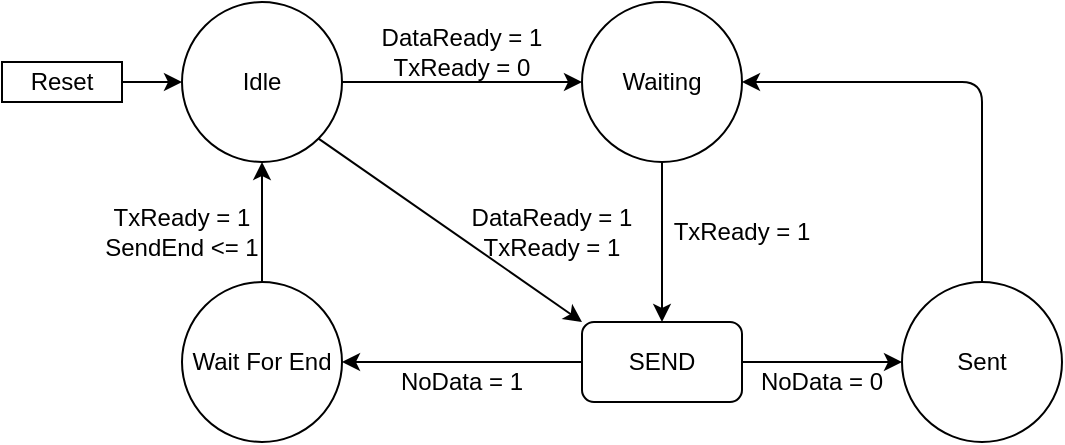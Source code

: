 <mxfile version="21.1.6" type="device">
  <diagram name="Page-1" id="b5jGd8236f6lH5AmqY4U">
    <mxGraphModel dx="710" dy="398" grid="1" gridSize="10" guides="1" tooltips="1" connect="1" arrows="1" fold="1" page="1" pageScale="1" pageWidth="850" pageHeight="1100" math="0" shadow="0">
      <root>
        <mxCell id="0" />
        <mxCell id="1" parent="0" />
        <mxCell id="5OugIS2SkRYx22zBb0D2-1" style="edgeStyle=orthogonalEdgeStyle;rounded=0;orthogonalLoop=1;jettySize=auto;html=1;exitX=1;exitY=0.5;exitDx=0;exitDy=0;" edge="1" parent="1" source="5OugIS2SkRYx22zBb0D2-3" target="5OugIS2SkRYx22zBb0D2-6">
          <mxGeometry relative="1" as="geometry" />
        </mxCell>
        <mxCell id="5OugIS2SkRYx22zBb0D2-3" value="Idle" style="ellipse;whiteSpace=wrap;html=1;aspect=fixed;" vertex="1" parent="1">
          <mxGeometry x="120" y="60" width="80" height="80" as="geometry" />
        </mxCell>
        <mxCell id="5OugIS2SkRYx22zBb0D2-4" style="edgeStyle=orthogonalEdgeStyle;rounded=0;orthogonalLoop=1;jettySize=auto;html=1;exitX=0.5;exitY=1;exitDx=0;exitDy=0;entryX=0.5;entryY=0;entryDx=0;entryDy=0;" edge="1" parent="1" source="5OugIS2SkRYx22zBb0D2-6" target="5OugIS2SkRYx22zBb0D2-31">
          <mxGeometry relative="1" as="geometry">
            <mxPoint x="360" y="200" as="targetPoint" />
            <Array as="points" />
          </mxGeometry>
        </mxCell>
        <mxCell id="5OugIS2SkRYx22zBb0D2-6" value="Waiting" style="ellipse;whiteSpace=wrap;html=1;aspect=fixed;" vertex="1" parent="1">
          <mxGeometry x="320" y="60" width="80" height="80" as="geometry" />
        </mxCell>
        <mxCell id="5OugIS2SkRYx22zBb0D2-34" style="edgeStyle=orthogonalEdgeStyle;rounded=1;orthogonalLoop=1;jettySize=auto;html=1;exitX=0.5;exitY=0;exitDx=0;exitDy=0;entryX=1;entryY=0.5;entryDx=0;entryDy=0;" edge="1" parent="1" source="5OugIS2SkRYx22zBb0D2-8" target="5OugIS2SkRYx22zBb0D2-6">
          <mxGeometry relative="1" as="geometry" />
        </mxCell>
        <mxCell id="5OugIS2SkRYx22zBb0D2-8" value="&lt;div&gt;Sent&lt;/div&gt;" style="ellipse;whiteSpace=wrap;html=1;aspect=fixed;" vertex="1" parent="1">
          <mxGeometry x="480" y="200" width="80" height="80" as="geometry" />
        </mxCell>
        <mxCell id="5OugIS2SkRYx22zBb0D2-38" style="edgeStyle=orthogonalEdgeStyle;rounded=0;orthogonalLoop=1;jettySize=auto;html=1;exitX=0.5;exitY=0;exitDx=0;exitDy=0;entryX=0.5;entryY=1;entryDx=0;entryDy=0;" edge="1" parent="1" source="5OugIS2SkRYx22zBb0D2-11" target="5OugIS2SkRYx22zBb0D2-3">
          <mxGeometry relative="1" as="geometry" />
        </mxCell>
        <mxCell id="5OugIS2SkRYx22zBb0D2-11" value="Wait For End" style="ellipse;whiteSpace=wrap;html=1;aspect=fixed;" vertex="1" parent="1">
          <mxGeometry x="120" y="200" width="80" height="80" as="geometry" />
        </mxCell>
        <mxCell id="5OugIS2SkRYx22zBb0D2-42" value="" style="edgeStyle=orthogonalEdgeStyle;rounded=0;orthogonalLoop=1;jettySize=auto;html=1;" edge="1" parent="1" source="5OugIS2SkRYx22zBb0D2-13" target="5OugIS2SkRYx22zBb0D2-3">
          <mxGeometry relative="1" as="geometry" />
        </mxCell>
        <mxCell id="5OugIS2SkRYx22zBb0D2-13" value="Reset" style="rounded=0;whiteSpace=wrap;html=1;" vertex="1" parent="1">
          <mxGeometry x="30" y="90" width="60" height="20" as="geometry" />
        </mxCell>
        <mxCell id="5OugIS2SkRYx22zBb0D2-19" value="&lt;div&gt;DataReady = 1&lt;/div&gt;&lt;div&gt;TxReady = 0&lt;br&gt;&lt;/div&gt;" style="text;html=1;strokeColor=none;fillColor=none;align=center;verticalAlign=middle;whiteSpace=wrap;rounded=0;" vertex="1" parent="1">
          <mxGeometry x="210" y="70" width="100" height="30" as="geometry" />
        </mxCell>
        <mxCell id="5OugIS2SkRYx22zBb0D2-25" value="" style="endArrow=classic;html=1;rounded=0;entryX=0;entryY=0;entryDx=0;entryDy=0;exitX=1;exitY=1;exitDx=0;exitDy=0;" edge="1" parent="1" source="5OugIS2SkRYx22zBb0D2-3" target="5OugIS2SkRYx22zBb0D2-31">
          <mxGeometry width="50" height="50" relative="1" as="geometry">
            <mxPoint x="190" y="130" as="sourcePoint" />
            <mxPoint x="320" y="220" as="targetPoint" />
          </mxGeometry>
        </mxCell>
        <mxCell id="5OugIS2SkRYx22zBb0D2-26" value="&lt;div&gt;DataReady = 1&lt;/div&gt;&lt;div&gt;TxReady = 1&lt;/div&gt;" style="text;html=1;strokeColor=none;fillColor=none;align=center;verticalAlign=middle;whiteSpace=wrap;rounded=0;" vertex="1" parent="1">
          <mxGeometry x="250" y="160" width="110" height="30" as="geometry" />
        </mxCell>
        <mxCell id="5OugIS2SkRYx22zBb0D2-27" value="&lt;div&gt;TxReady = 1&lt;/div&gt;" style="text;html=1;strokeColor=none;fillColor=none;align=center;verticalAlign=middle;whiteSpace=wrap;rounded=0;" vertex="1" parent="1">
          <mxGeometry x="360" y="160" width="80" height="30" as="geometry" />
        </mxCell>
        <mxCell id="5OugIS2SkRYx22zBb0D2-33" style="edgeStyle=orthogonalEdgeStyle;rounded=0;orthogonalLoop=1;jettySize=auto;html=1;exitX=1;exitY=0.5;exitDx=0;exitDy=0;entryX=0;entryY=0.5;entryDx=0;entryDy=0;" edge="1" parent="1" source="5OugIS2SkRYx22zBb0D2-31" target="5OugIS2SkRYx22zBb0D2-8">
          <mxGeometry relative="1" as="geometry" />
        </mxCell>
        <mxCell id="5OugIS2SkRYx22zBb0D2-40" style="edgeStyle=orthogonalEdgeStyle;rounded=0;orthogonalLoop=1;jettySize=auto;html=1;exitX=0;exitY=0.5;exitDx=0;exitDy=0;entryX=1;entryY=0.5;entryDx=0;entryDy=0;" edge="1" parent="1" source="5OugIS2SkRYx22zBb0D2-31" target="5OugIS2SkRYx22zBb0D2-11">
          <mxGeometry relative="1" as="geometry" />
        </mxCell>
        <mxCell id="5OugIS2SkRYx22zBb0D2-31" value="SEND" style="rounded=1;whiteSpace=wrap;html=1;glass=0;" vertex="1" parent="1">
          <mxGeometry x="320" y="220" width="80" height="40" as="geometry" />
        </mxCell>
        <mxCell id="5OugIS2SkRYx22zBb0D2-35" value="NoData = 0" style="text;html=1;strokeColor=none;fillColor=none;align=center;verticalAlign=middle;whiteSpace=wrap;rounded=0;" vertex="1" parent="1">
          <mxGeometry x="400" y="240" width="80" height="20" as="geometry" />
        </mxCell>
        <mxCell id="5OugIS2SkRYx22zBb0D2-37" value="NoData = 1" style="text;html=1;strokeColor=none;fillColor=none;align=center;verticalAlign=middle;whiteSpace=wrap;rounded=0;" vertex="1" parent="1">
          <mxGeometry x="220" y="240" width="80" height="20" as="geometry" />
        </mxCell>
        <mxCell id="5OugIS2SkRYx22zBb0D2-39" value="&lt;div&gt;TxReady = 1&lt;/div&gt;&lt;div&gt;SendEnd &amp;lt;= 1&lt;br&gt;&lt;/div&gt;" style="text;html=1;strokeColor=none;fillColor=none;align=center;verticalAlign=middle;whiteSpace=wrap;rounded=0;" vertex="1" parent="1">
          <mxGeometry x="80" y="160" width="80" height="30" as="geometry" />
        </mxCell>
      </root>
    </mxGraphModel>
  </diagram>
</mxfile>
